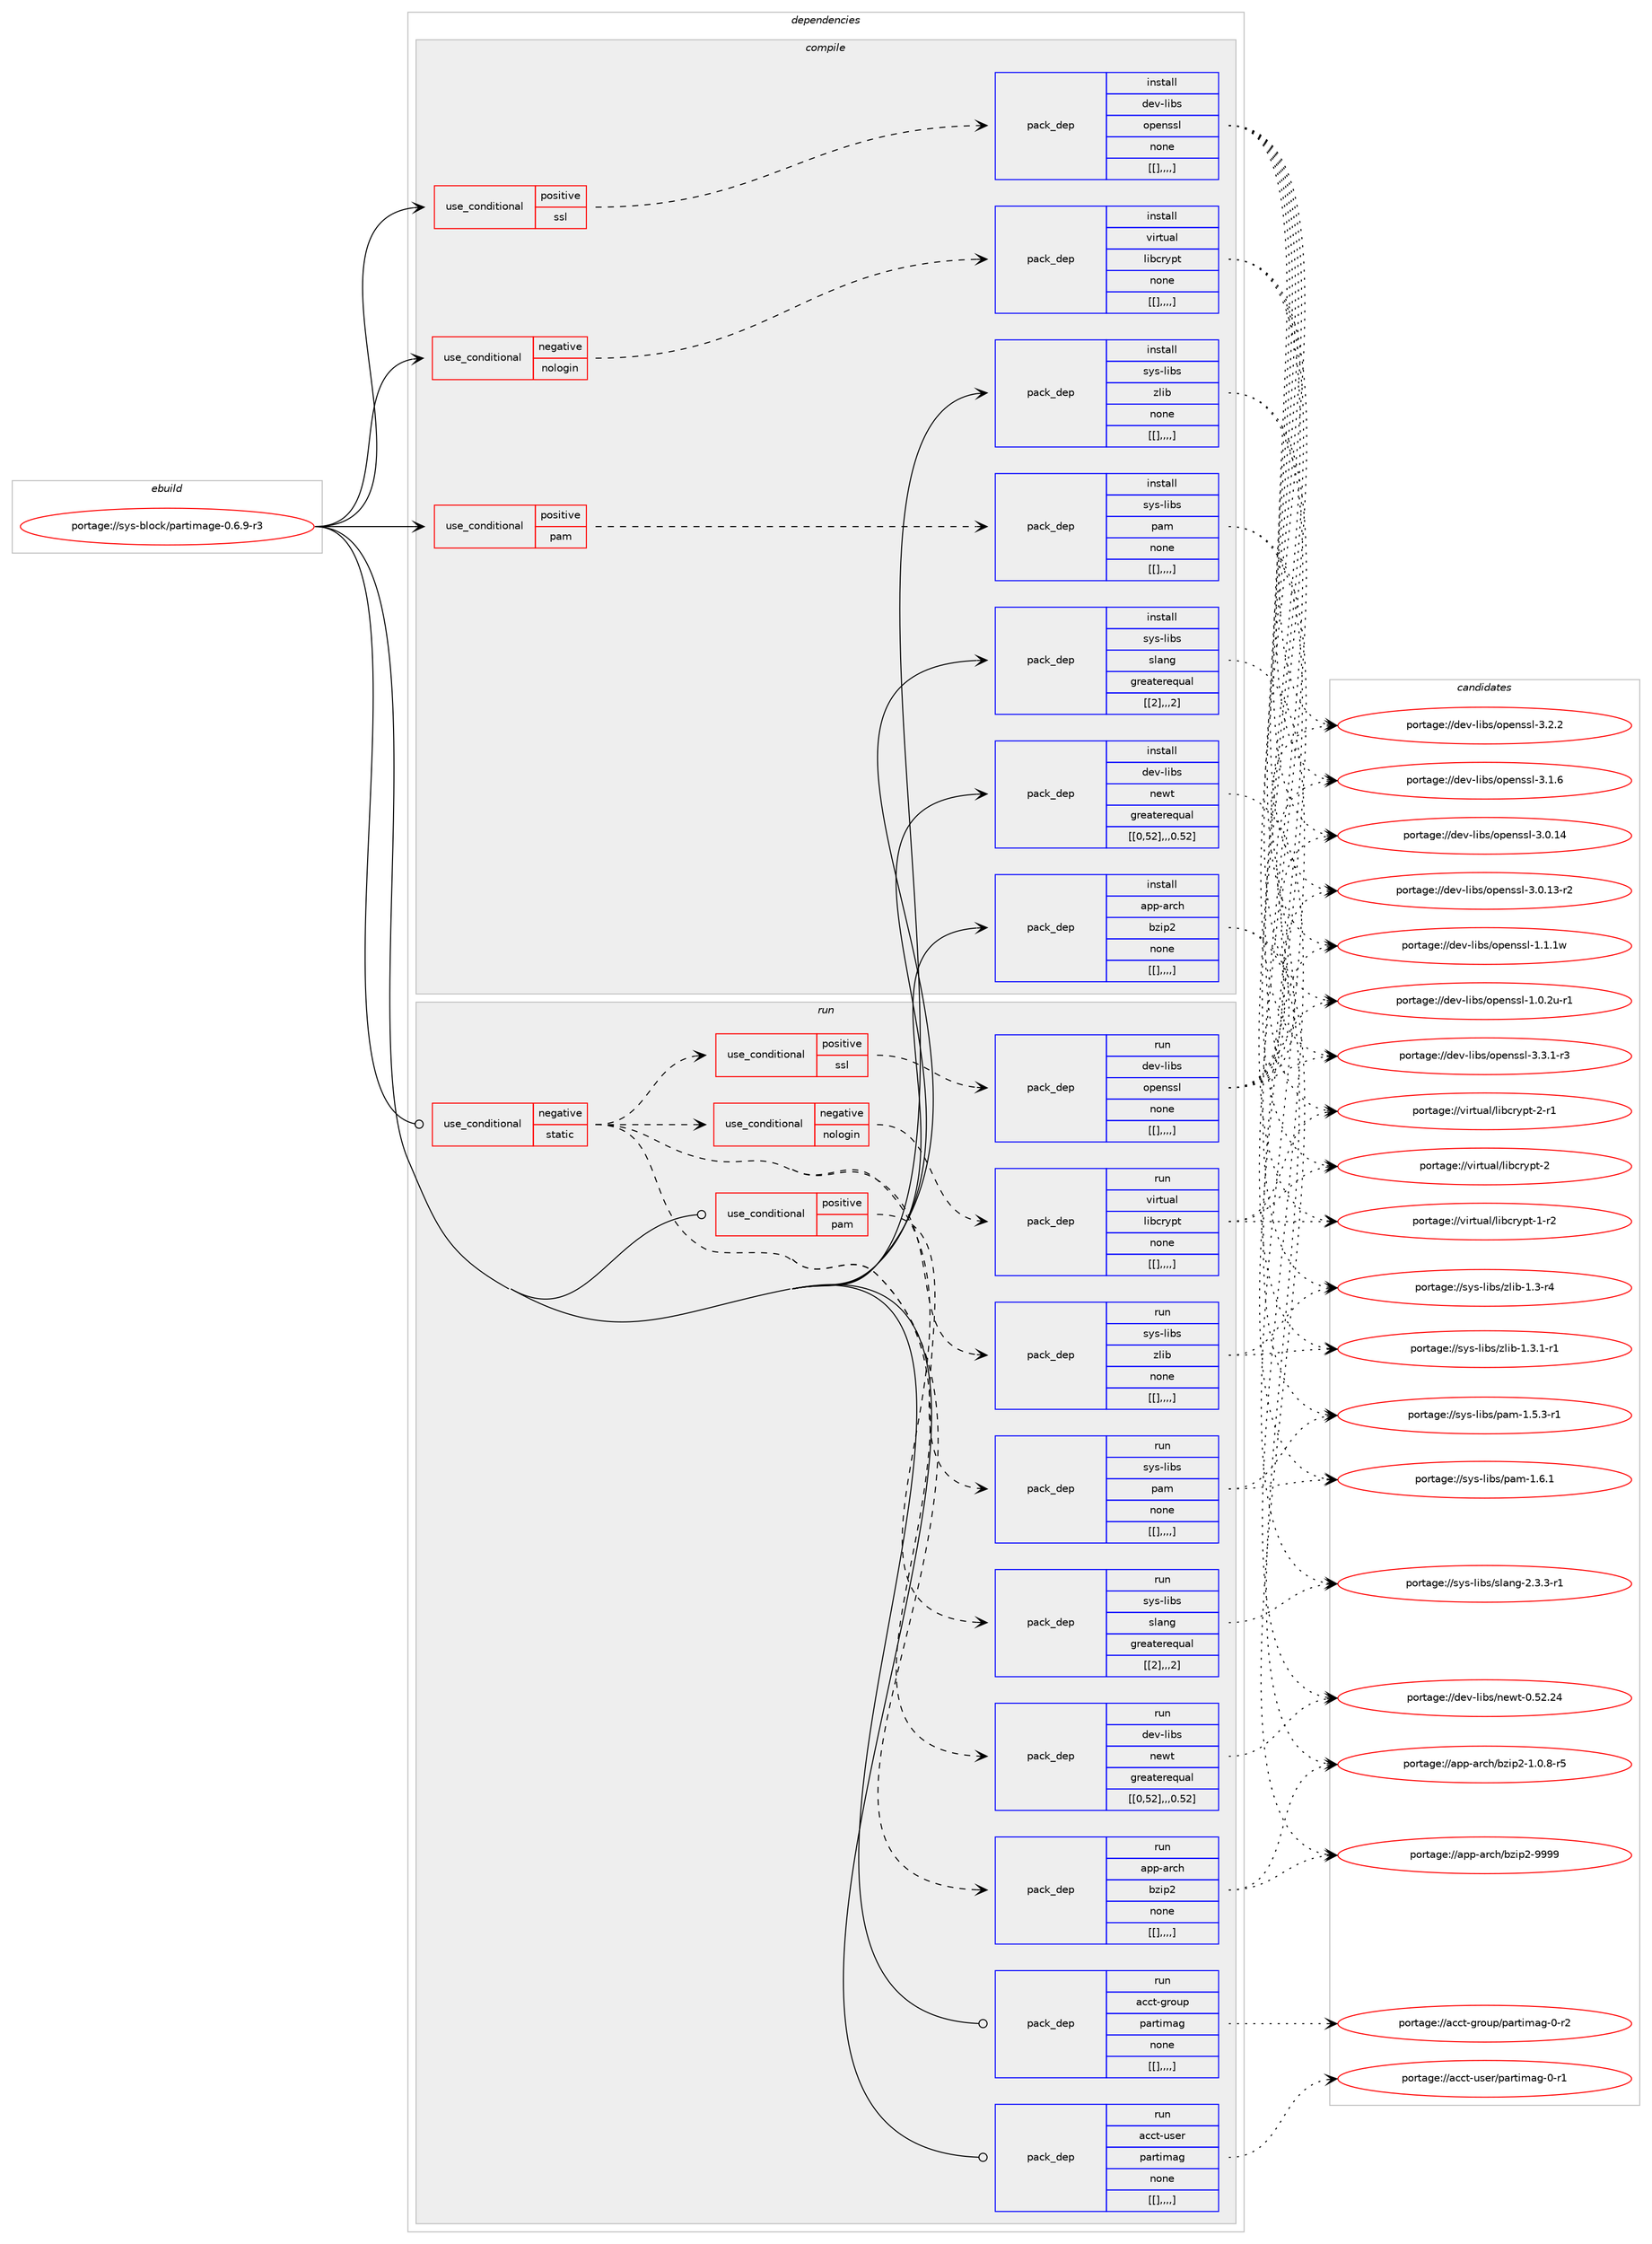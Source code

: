 digraph prolog {

# *************
# Graph options
# *************

newrank=true;
concentrate=true;
compound=true;
graph [rankdir=LR,fontname=Helvetica,fontsize=10,ranksep=1.5];#, ranksep=2.5, nodesep=0.2];
edge  [arrowhead=vee];
node  [fontname=Helvetica,fontsize=10];

# **********
# The ebuild
# **********

subgraph cluster_leftcol {
color=gray;
label=<<i>ebuild</i>>;
id [label="portage://sys-block/partimage-0.6.9-r3", color=red, width=4, href="../sys-block/partimage-0.6.9-r3.svg"];
}

# ****************
# The dependencies
# ****************

subgraph cluster_midcol {
color=gray;
label=<<i>dependencies</i>>;
subgraph cluster_compile {
fillcolor="#eeeeee";
style=filled;
label=<<i>compile</i>>;
subgraph cond118011 {
dependency445282 [label=<<TABLE BORDER="0" CELLBORDER="1" CELLSPACING="0" CELLPADDING="4"><TR><TD ROWSPAN="3" CELLPADDING="10">use_conditional</TD></TR><TR><TD>negative</TD></TR><TR><TD>nologin</TD></TR></TABLE>>, shape=none, color=red];
subgraph pack324199 {
dependency445283 [label=<<TABLE BORDER="0" CELLBORDER="1" CELLSPACING="0" CELLPADDING="4" WIDTH="220"><TR><TD ROWSPAN="6" CELLPADDING="30">pack_dep</TD></TR><TR><TD WIDTH="110">install</TD></TR><TR><TD>virtual</TD></TR><TR><TD>libcrypt</TD></TR><TR><TD>none</TD></TR><TR><TD>[[],,,,]</TD></TR></TABLE>>, shape=none, color=blue];
}
dependency445282:e -> dependency445283:w [weight=20,style="dashed",arrowhead="vee"];
}
id:e -> dependency445282:w [weight=20,style="solid",arrowhead="vee"];
subgraph cond118012 {
dependency445284 [label=<<TABLE BORDER="0" CELLBORDER="1" CELLSPACING="0" CELLPADDING="4"><TR><TD ROWSPAN="3" CELLPADDING="10">use_conditional</TD></TR><TR><TD>positive</TD></TR><TR><TD>pam</TD></TR></TABLE>>, shape=none, color=red];
subgraph pack324200 {
dependency445285 [label=<<TABLE BORDER="0" CELLBORDER="1" CELLSPACING="0" CELLPADDING="4" WIDTH="220"><TR><TD ROWSPAN="6" CELLPADDING="30">pack_dep</TD></TR><TR><TD WIDTH="110">install</TD></TR><TR><TD>sys-libs</TD></TR><TR><TD>pam</TD></TR><TR><TD>none</TD></TR><TR><TD>[[],,,,]</TD></TR></TABLE>>, shape=none, color=blue];
}
dependency445284:e -> dependency445285:w [weight=20,style="dashed",arrowhead="vee"];
}
id:e -> dependency445284:w [weight=20,style="solid",arrowhead="vee"];
subgraph cond118013 {
dependency445286 [label=<<TABLE BORDER="0" CELLBORDER="1" CELLSPACING="0" CELLPADDING="4"><TR><TD ROWSPAN="3" CELLPADDING="10">use_conditional</TD></TR><TR><TD>positive</TD></TR><TR><TD>ssl</TD></TR></TABLE>>, shape=none, color=red];
subgraph pack324201 {
dependency445287 [label=<<TABLE BORDER="0" CELLBORDER="1" CELLSPACING="0" CELLPADDING="4" WIDTH="220"><TR><TD ROWSPAN="6" CELLPADDING="30">pack_dep</TD></TR><TR><TD WIDTH="110">install</TD></TR><TR><TD>dev-libs</TD></TR><TR><TD>openssl</TD></TR><TR><TD>none</TD></TR><TR><TD>[[],,,,]</TD></TR></TABLE>>, shape=none, color=blue];
}
dependency445286:e -> dependency445287:w [weight=20,style="dashed",arrowhead="vee"];
}
id:e -> dependency445286:w [weight=20,style="solid",arrowhead="vee"];
subgraph pack324202 {
dependency445288 [label=<<TABLE BORDER="0" CELLBORDER="1" CELLSPACING="0" CELLPADDING="4" WIDTH="220"><TR><TD ROWSPAN="6" CELLPADDING="30">pack_dep</TD></TR><TR><TD WIDTH="110">install</TD></TR><TR><TD>app-arch</TD></TR><TR><TD>bzip2</TD></TR><TR><TD>none</TD></TR><TR><TD>[[],,,,]</TD></TR></TABLE>>, shape=none, color=blue];
}
id:e -> dependency445288:w [weight=20,style="solid",arrowhead="vee"];
subgraph pack324203 {
dependency445289 [label=<<TABLE BORDER="0" CELLBORDER="1" CELLSPACING="0" CELLPADDING="4" WIDTH="220"><TR><TD ROWSPAN="6" CELLPADDING="30">pack_dep</TD></TR><TR><TD WIDTH="110">install</TD></TR><TR><TD>dev-libs</TD></TR><TR><TD>newt</TD></TR><TR><TD>greaterequal</TD></TR><TR><TD>[[0,52],,,0.52]</TD></TR></TABLE>>, shape=none, color=blue];
}
id:e -> dependency445289:w [weight=20,style="solid",arrowhead="vee"];
subgraph pack324204 {
dependency445290 [label=<<TABLE BORDER="0" CELLBORDER="1" CELLSPACING="0" CELLPADDING="4" WIDTH="220"><TR><TD ROWSPAN="6" CELLPADDING="30">pack_dep</TD></TR><TR><TD WIDTH="110">install</TD></TR><TR><TD>sys-libs</TD></TR><TR><TD>slang</TD></TR><TR><TD>greaterequal</TD></TR><TR><TD>[[2],,,2]</TD></TR></TABLE>>, shape=none, color=blue];
}
id:e -> dependency445290:w [weight=20,style="solid",arrowhead="vee"];
subgraph pack324205 {
dependency445291 [label=<<TABLE BORDER="0" CELLBORDER="1" CELLSPACING="0" CELLPADDING="4" WIDTH="220"><TR><TD ROWSPAN="6" CELLPADDING="30">pack_dep</TD></TR><TR><TD WIDTH="110">install</TD></TR><TR><TD>sys-libs</TD></TR><TR><TD>zlib</TD></TR><TR><TD>none</TD></TR><TR><TD>[[],,,,]</TD></TR></TABLE>>, shape=none, color=blue];
}
id:e -> dependency445291:w [weight=20,style="solid",arrowhead="vee"];
}
subgraph cluster_compileandrun {
fillcolor="#eeeeee";
style=filled;
label=<<i>compile and run</i>>;
}
subgraph cluster_run {
fillcolor="#eeeeee";
style=filled;
label=<<i>run</i>>;
subgraph cond118014 {
dependency445292 [label=<<TABLE BORDER="0" CELLBORDER="1" CELLSPACING="0" CELLPADDING="4"><TR><TD ROWSPAN="3" CELLPADDING="10">use_conditional</TD></TR><TR><TD>negative</TD></TR><TR><TD>static</TD></TR></TABLE>>, shape=none, color=red];
subgraph pack324206 {
dependency445293 [label=<<TABLE BORDER="0" CELLBORDER="1" CELLSPACING="0" CELLPADDING="4" WIDTH="220"><TR><TD ROWSPAN="6" CELLPADDING="30">pack_dep</TD></TR><TR><TD WIDTH="110">run</TD></TR><TR><TD>app-arch</TD></TR><TR><TD>bzip2</TD></TR><TR><TD>none</TD></TR><TR><TD>[[],,,,]</TD></TR></TABLE>>, shape=none, color=blue];
}
dependency445292:e -> dependency445293:w [weight=20,style="dashed",arrowhead="vee"];
subgraph pack324207 {
dependency445294 [label=<<TABLE BORDER="0" CELLBORDER="1" CELLSPACING="0" CELLPADDING="4" WIDTH="220"><TR><TD ROWSPAN="6" CELLPADDING="30">pack_dep</TD></TR><TR><TD WIDTH="110">run</TD></TR><TR><TD>dev-libs</TD></TR><TR><TD>newt</TD></TR><TR><TD>greaterequal</TD></TR><TR><TD>[[0,52],,,0.52]</TD></TR></TABLE>>, shape=none, color=blue];
}
dependency445292:e -> dependency445294:w [weight=20,style="dashed",arrowhead="vee"];
subgraph pack324208 {
dependency445295 [label=<<TABLE BORDER="0" CELLBORDER="1" CELLSPACING="0" CELLPADDING="4" WIDTH="220"><TR><TD ROWSPAN="6" CELLPADDING="30">pack_dep</TD></TR><TR><TD WIDTH="110">run</TD></TR><TR><TD>sys-libs</TD></TR><TR><TD>slang</TD></TR><TR><TD>greaterequal</TD></TR><TR><TD>[[2],,,2]</TD></TR></TABLE>>, shape=none, color=blue];
}
dependency445292:e -> dependency445295:w [weight=20,style="dashed",arrowhead="vee"];
subgraph pack324209 {
dependency445296 [label=<<TABLE BORDER="0" CELLBORDER="1" CELLSPACING="0" CELLPADDING="4" WIDTH="220"><TR><TD ROWSPAN="6" CELLPADDING="30">pack_dep</TD></TR><TR><TD WIDTH="110">run</TD></TR><TR><TD>sys-libs</TD></TR><TR><TD>zlib</TD></TR><TR><TD>none</TD></TR><TR><TD>[[],,,,]</TD></TR></TABLE>>, shape=none, color=blue];
}
dependency445292:e -> dependency445296:w [weight=20,style="dashed",arrowhead="vee"];
subgraph cond118015 {
dependency445297 [label=<<TABLE BORDER="0" CELLBORDER="1" CELLSPACING="0" CELLPADDING="4"><TR><TD ROWSPAN="3" CELLPADDING="10">use_conditional</TD></TR><TR><TD>negative</TD></TR><TR><TD>nologin</TD></TR></TABLE>>, shape=none, color=red];
subgraph pack324210 {
dependency445298 [label=<<TABLE BORDER="0" CELLBORDER="1" CELLSPACING="0" CELLPADDING="4" WIDTH="220"><TR><TD ROWSPAN="6" CELLPADDING="30">pack_dep</TD></TR><TR><TD WIDTH="110">run</TD></TR><TR><TD>virtual</TD></TR><TR><TD>libcrypt</TD></TR><TR><TD>none</TD></TR><TR><TD>[[],,,,]</TD></TR></TABLE>>, shape=none, color=blue];
}
dependency445297:e -> dependency445298:w [weight=20,style="dashed",arrowhead="vee"];
}
dependency445292:e -> dependency445297:w [weight=20,style="dashed",arrowhead="vee"];
subgraph cond118016 {
dependency445299 [label=<<TABLE BORDER="0" CELLBORDER="1" CELLSPACING="0" CELLPADDING="4"><TR><TD ROWSPAN="3" CELLPADDING="10">use_conditional</TD></TR><TR><TD>positive</TD></TR><TR><TD>ssl</TD></TR></TABLE>>, shape=none, color=red];
subgraph pack324211 {
dependency445300 [label=<<TABLE BORDER="0" CELLBORDER="1" CELLSPACING="0" CELLPADDING="4" WIDTH="220"><TR><TD ROWSPAN="6" CELLPADDING="30">pack_dep</TD></TR><TR><TD WIDTH="110">run</TD></TR><TR><TD>dev-libs</TD></TR><TR><TD>openssl</TD></TR><TR><TD>none</TD></TR><TR><TD>[[],,,,]</TD></TR></TABLE>>, shape=none, color=blue];
}
dependency445299:e -> dependency445300:w [weight=20,style="dashed",arrowhead="vee"];
}
dependency445292:e -> dependency445299:w [weight=20,style="dashed",arrowhead="vee"];
}
id:e -> dependency445292:w [weight=20,style="solid",arrowhead="odot"];
subgraph cond118017 {
dependency445301 [label=<<TABLE BORDER="0" CELLBORDER="1" CELLSPACING="0" CELLPADDING="4"><TR><TD ROWSPAN="3" CELLPADDING="10">use_conditional</TD></TR><TR><TD>positive</TD></TR><TR><TD>pam</TD></TR></TABLE>>, shape=none, color=red];
subgraph pack324212 {
dependency445302 [label=<<TABLE BORDER="0" CELLBORDER="1" CELLSPACING="0" CELLPADDING="4" WIDTH="220"><TR><TD ROWSPAN="6" CELLPADDING="30">pack_dep</TD></TR><TR><TD WIDTH="110">run</TD></TR><TR><TD>sys-libs</TD></TR><TR><TD>pam</TD></TR><TR><TD>none</TD></TR><TR><TD>[[],,,,]</TD></TR></TABLE>>, shape=none, color=blue];
}
dependency445301:e -> dependency445302:w [weight=20,style="dashed",arrowhead="vee"];
}
id:e -> dependency445301:w [weight=20,style="solid",arrowhead="odot"];
subgraph pack324213 {
dependency445303 [label=<<TABLE BORDER="0" CELLBORDER="1" CELLSPACING="0" CELLPADDING="4" WIDTH="220"><TR><TD ROWSPAN="6" CELLPADDING="30">pack_dep</TD></TR><TR><TD WIDTH="110">run</TD></TR><TR><TD>acct-group</TD></TR><TR><TD>partimag</TD></TR><TR><TD>none</TD></TR><TR><TD>[[],,,,]</TD></TR></TABLE>>, shape=none, color=blue];
}
id:e -> dependency445303:w [weight=20,style="solid",arrowhead="odot"];
subgraph pack324214 {
dependency445304 [label=<<TABLE BORDER="0" CELLBORDER="1" CELLSPACING="0" CELLPADDING="4" WIDTH="220"><TR><TD ROWSPAN="6" CELLPADDING="30">pack_dep</TD></TR><TR><TD WIDTH="110">run</TD></TR><TR><TD>acct-user</TD></TR><TR><TD>partimag</TD></TR><TR><TD>none</TD></TR><TR><TD>[[],,,,]</TD></TR></TABLE>>, shape=none, color=blue];
}
id:e -> dependency445304:w [weight=20,style="solid",arrowhead="odot"];
}
}

# **************
# The candidates
# **************

subgraph cluster_choices {
rank=same;
color=gray;
label=<<i>candidates</i>>;

subgraph choice324199 {
color=black;
nodesep=1;
choice1181051141161179710847108105989911412111211645504511449 [label="portage://virtual/libcrypt-2-r1", color=red, width=4,href="../virtual/libcrypt-2-r1.svg"];
choice118105114116117971084710810598991141211121164550 [label="portage://virtual/libcrypt-2", color=red, width=4,href="../virtual/libcrypt-2.svg"];
choice1181051141161179710847108105989911412111211645494511450 [label="portage://virtual/libcrypt-1-r2", color=red, width=4,href="../virtual/libcrypt-1-r2.svg"];
dependency445283:e -> choice1181051141161179710847108105989911412111211645504511449:w [style=dotted,weight="100"];
dependency445283:e -> choice118105114116117971084710810598991141211121164550:w [style=dotted,weight="100"];
dependency445283:e -> choice1181051141161179710847108105989911412111211645494511450:w [style=dotted,weight="100"];
}
subgraph choice324200 {
color=black;
nodesep=1;
choice11512111545108105981154711297109454946544649 [label="portage://sys-libs/pam-1.6.1", color=red, width=4,href="../sys-libs/pam-1.6.1.svg"];
choice115121115451081059811547112971094549465346514511449 [label="portage://sys-libs/pam-1.5.3-r1", color=red, width=4,href="../sys-libs/pam-1.5.3-r1.svg"];
dependency445285:e -> choice11512111545108105981154711297109454946544649:w [style=dotted,weight="100"];
dependency445285:e -> choice115121115451081059811547112971094549465346514511449:w [style=dotted,weight="100"];
}
subgraph choice324201 {
color=black;
nodesep=1;
choice1001011184510810598115471111121011101151151084551465146494511451 [label="portage://dev-libs/openssl-3.3.1-r3", color=red, width=4,href="../dev-libs/openssl-3.3.1-r3.svg"];
choice100101118451081059811547111112101110115115108455146504650 [label="portage://dev-libs/openssl-3.2.2", color=red, width=4,href="../dev-libs/openssl-3.2.2.svg"];
choice100101118451081059811547111112101110115115108455146494654 [label="portage://dev-libs/openssl-3.1.6", color=red, width=4,href="../dev-libs/openssl-3.1.6.svg"];
choice10010111845108105981154711111210111011511510845514648464952 [label="portage://dev-libs/openssl-3.0.14", color=red, width=4,href="../dev-libs/openssl-3.0.14.svg"];
choice100101118451081059811547111112101110115115108455146484649514511450 [label="portage://dev-libs/openssl-3.0.13-r2", color=red, width=4,href="../dev-libs/openssl-3.0.13-r2.svg"];
choice100101118451081059811547111112101110115115108454946494649119 [label="portage://dev-libs/openssl-1.1.1w", color=red, width=4,href="../dev-libs/openssl-1.1.1w.svg"];
choice1001011184510810598115471111121011101151151084549464846501174511449 [label="portage://dev-libs/openssl-1.0.2u-r1", color=red, width=4,href="../dev-libs/openssl-1.0.2u-r1.svg"];
dependency445287:e -> choice1001011184510810598115471111121011101151151084551465146494511451:w [style=dotted,weight="100"];
dependency445287:e -> choice100101118451081059811547111112101110115115108455146504650:w [style=dotted,weight="100"];
dependency445287:e -> choice100101118451081059811547111112101110115115108455146494654:w [style=dotted,weight="100"];
dependency445287:e -> choice10010111845108105981154711111210111011511510845514648464952:w [style=dotted,weight="100"];
dependency445287:e -> choice100101118451081059811547111112101110115115108455146484649514511450:w [style=dotted,weight="100"];
dependency445287:e -> choice100101118451081059811547111112101110115115108454946494649119:w [style=dotted,weight="100"];
dependency445287:e -> choice1001011184510810598115471111121011101151151084549464846501174511449:w [style=dotted,weight="100"];
}
subgraph choice324202 {
color=black;
nodesep=1;
choice971121124597114991044798122105112504557575757 [label="portage://app-arch/bzip2-9999", color=red, width=4,href="../app-arch/bzip2-9999.svg"];
choice971121124597114991044798122105112504549464846564511453 [label="portage://app-arch/bzip2-1.0.8-r5", color=red, width=4,href="../app-arch/bzip2-1.0.8-r5.svg"];
dependency445288:e -> choice971121124597114991044798122105112504557575757:w [style=dotted,weight="100"];
dependency445288:e -> choice971121124597114991044798122105112504549464846564511453:w [style=dotted,weight="100"];
}
subgraph choice324203 {
color=black;
nodesep=1;
choice1001011184510810598115471101011191164548465350465052 [label="portage://dev-libs/newt-0.52.24", color=red, width=4,href="../dev-libs/newt-0.52.24.svg"];
dependency445289:e -> choice1001011184510810598115471101011191164548465350465052:w [style=dotted,weight="100"];
}
subgraph choice324204 {
color=black;
nodesep=1;
choice115121115451081059811547115108971101034550465146514511449 [label="portage://sys-libs/slang-2.3.3-r1", color=red, width=4,href="../sys-libs/slang-2.3.3-r1.svg"];
dependency445290:e -> choice115121115451081059811547115108971101034550465146514511449:w [style=dotted,weight="100"];
}
subgraph choice324205 {
color=black;
nodesep=1;
choice115121115451081059811547122108105984549465146494511449 [label="portage://sys-libs/zlib-1.3.1-r1", color=red, width=4,href="../sys-libs/zlib-1.3.1-r1.svg"];
choice11512111545108105981154712210810598454946514511452 [label="portage://sys-libs/zlib-1.3-r4", color=red, width=4,href="../sys-libs/zlib-1.3-r4.svg"];
dependency445291:e -> choice115121115451081059811547122108105984549465146494511449:w [style=dotted,weight="100"];
dependency445291:e -> choice11512111545108105981154712210810598454946514511452:w [style=dotted,weight="100"];
}
subgraph choice324206 {
color=black;
nodesep=1;
choice971121124597114991044798122105112504557575757 [label="portage://app-arch/bzip2-9999", color=red, width=4,href="../app-arch/bzip2-9999.svg"];
choice971121124597114991044798122105112504549464846564511453 [label="portage://app-arch/bzip2-1.0.8-r5", color=red, width=4,href="../app-arch/bzip2-1.0.8-r5.svg"];
dependency445293:e -> choice971121124597114991044798122105112504557575757:w [style=dotted,weight="100"];
dependency445293:e -> choice971121124597114991044798122105112504549464846564511453:w [style=dotted,weight="100"];
}
subgraph choice324207 {
color=black;
nodesep=1;
choice1001011184510810598115471101011191164548465350465052 [label="portage://dev-libs/newt-0.52.24", color=red, width=4,href="../dev-libs/newt-0.52.24.svg"];
dependency445294:e -> choice1001011184510810598115471101011191164548465350465052:w [style=dotted,weight="100"];
}
subgraph choice324208 {
color=black;
nodesep=1;
choice115121115451081059811547115108971101034550465146514511449 [label="portage://sys-libs/slang-2.3.3-r1", color=red, width=4,href="../sys-libs/slang-2.3.3-r1.svg"];
dependency445295:e -> choice115121115451081059811547115108971101034550465146514511449:w [style=dotted,weight="100"];
}
subgraph choice324209 {
color=black;
nodesep=1;
choice115121115451081059811547122108105984549465146494511449 [label="portage://sys-libs/zlib-1.3.1-r1", color=red, width=4,href="../sys-libs/zlib-1.3.1-r1.svg"];
choice11512111545108105981154712210810598454946514511452 [label="portage://sys-libs/zlib-1.3-r4", color=red, width=4,href="../sys-libs/zlib-1.3-r4.svg"];
dependency445296:e -> choice115121115451081059811547122108105984549465146494511449:w [style=dotted,weight="100"];
dependency445296:e -> choice11512111545108105981154712210810598454946514511452:w [style=dotted,weight="100"];
}
subgraph choice324210 {
color=black;
nodesep=1;
choice1181051141161179710847108105989911412111211645504511449 [label="portage://virtual/libcrypt-2-r1", color=red, width=4,href="../virtual/libcrypt-2-r1.svg"];
choice118105114116117971084710810598991141211121164550 [label="portage://virtual/libcrypt-2", color=red, width=4,href="../virtual/libcrypt-2.svg"];
choice1181051141161179710847108105989911412111211645494511450 [label="portage://virtual/libcrypt-1-r2", color=red, width=4,href="../virtual/libcrypt-1-r2.svg"];
dependency445298:e -> choice1181051141161179710847108105989911412111211645504511449:w [style=dotted,weight="100"];
dependency445298:e -> choice118105114116117971084710810598991141211121164550:w [style=dotted,weight="100"];
dependency445298:e -> choice1181051141161179710847108105989911412111211645494511450:w [style=dotted,weight="100"];
}
subgraph choice324211 {
color=black;
nodesep=1;
choice1001011184510810598115471111121011101151151084551465146494511451 [label="portage://dev-libs/openssl-3.3.1-r3", color=red, width=4,href="../dev-libs/openssl-3.3.1-r3.svg"];
choice100101118451081059811547111112101110115115108455146504650 [label="portage://dev-libs/openssl-3.2.2", color=red, width=4,href="../dev-libs/openssl-3.2.2.svg"];
choice100101118451081059811547111112101110115115108455146494654 [label="portage://dev-libs/openssl-3.1.6", color=red, width=4,href="../dev-libs/openssl-3.1.6.svg"];
choice10010111845108105981154711111210111011511510845514648464952 [label="portage://dev-libs/openssl-3.0.14", color=red, width=4,href="../dev-libs/openssl-3.0.14.svg"];
choice100101118451081059811547111112101110115115108455146484649514511450 [label="portage://dev-libs/openssl-3.0.13-r2", color=red, width=4,href="../dev-libs/openssl-3.0.13-r2.svg"];
choice100101118451081059811547111112101110115115108454946494649119 [label="portage://dev-libs/openssl-1.1.1w", color=red, width=4,href="../dev-libs/openssl-1.1.1w.svg"];
choice1001011184510810598115471111121011101151151084549464846501174511449 [label="portage://dev-libs/openssl-1.0.2u-r1", color=red, width=4,href="../dev-libs/openssl-1.0.2u-r1.svg"];
dependency445300:e -> choice1001011184510810598115471111121011101151151084551465146494511451:w [style=dotted,weight="100"];
dependency445300:e -> choice100101118451081059811547111112101110115115108455146504650:w [style=dotted,weight="100"];
dependency445300:e -> choice100101118451081059811547111112101110115115108455146494654:w [style=dotted,weight="100"];
dependency445300:e -> choice10010111845108105981154711111210111011511510845514648464952:w [style=dotted,weight="100"];
dependency445300:e -> choice100101118451081059811547111112101110115115108455146484649514511450:w [style=dotted,weight="100"];
dependency445300:e -> choice100101118451081059811547111112101110115115108454946494649119:w [style=dotted,weight="100"];
dependency445300:e -> choice1001011184510810598115471111121011101151151084549464846501174511449:w [style=dotted,weight="100"];
}
subgraph choice324212 {
color=black;
nodesep=1;
choice11512111545108105981154711297109454946544649 [label="portage://sys-libs/pam-1.6.1", color=red, width=4,href="../sys-libs/pam-1.6.1.svg"];
choice115121115451081059811547112971094549465346514511449 [label="portage://sys-libs/pam-1.5.3-r1", color=red, width=4,href="../sys-libs/pam-1.5.3-r1.svg"];
dependency445302:e -> choice11512111545108105981154711297109454946544649:w [style=dotted,weight="100"];
dependency445302:e -> choice115121115451081059811547112971094549465346514511449:w [style=dotted,weight="100"];
}
subgraph choice324213 {
color=black;
nodesep=1;
choice9799991164510311411111711247112971141161051099710345484511450 [label="portage://acct-group/partimag-0-r2", color=red, width=4,href="../acct-group/partimag-0-r2.svg"];
dependency445303:e -> choice9799991164510311411111711247112971141161051099710345484511450:w [style=dotted,weight="100"];
}
subgraph choice324214 {
color=black;
nodesep=1;
choice9799991164511711510111447112971141161051099710345484511449 [label="portage://acct-user/partimag-0-r1", color=red, width=4,href="../acct-user/partimag-0-r1.svg"];
dependency445304:e -> choice9799991164511711510111447112971141161051099710345484511449:w [style=dotted,weight="100"];
}
}

}
